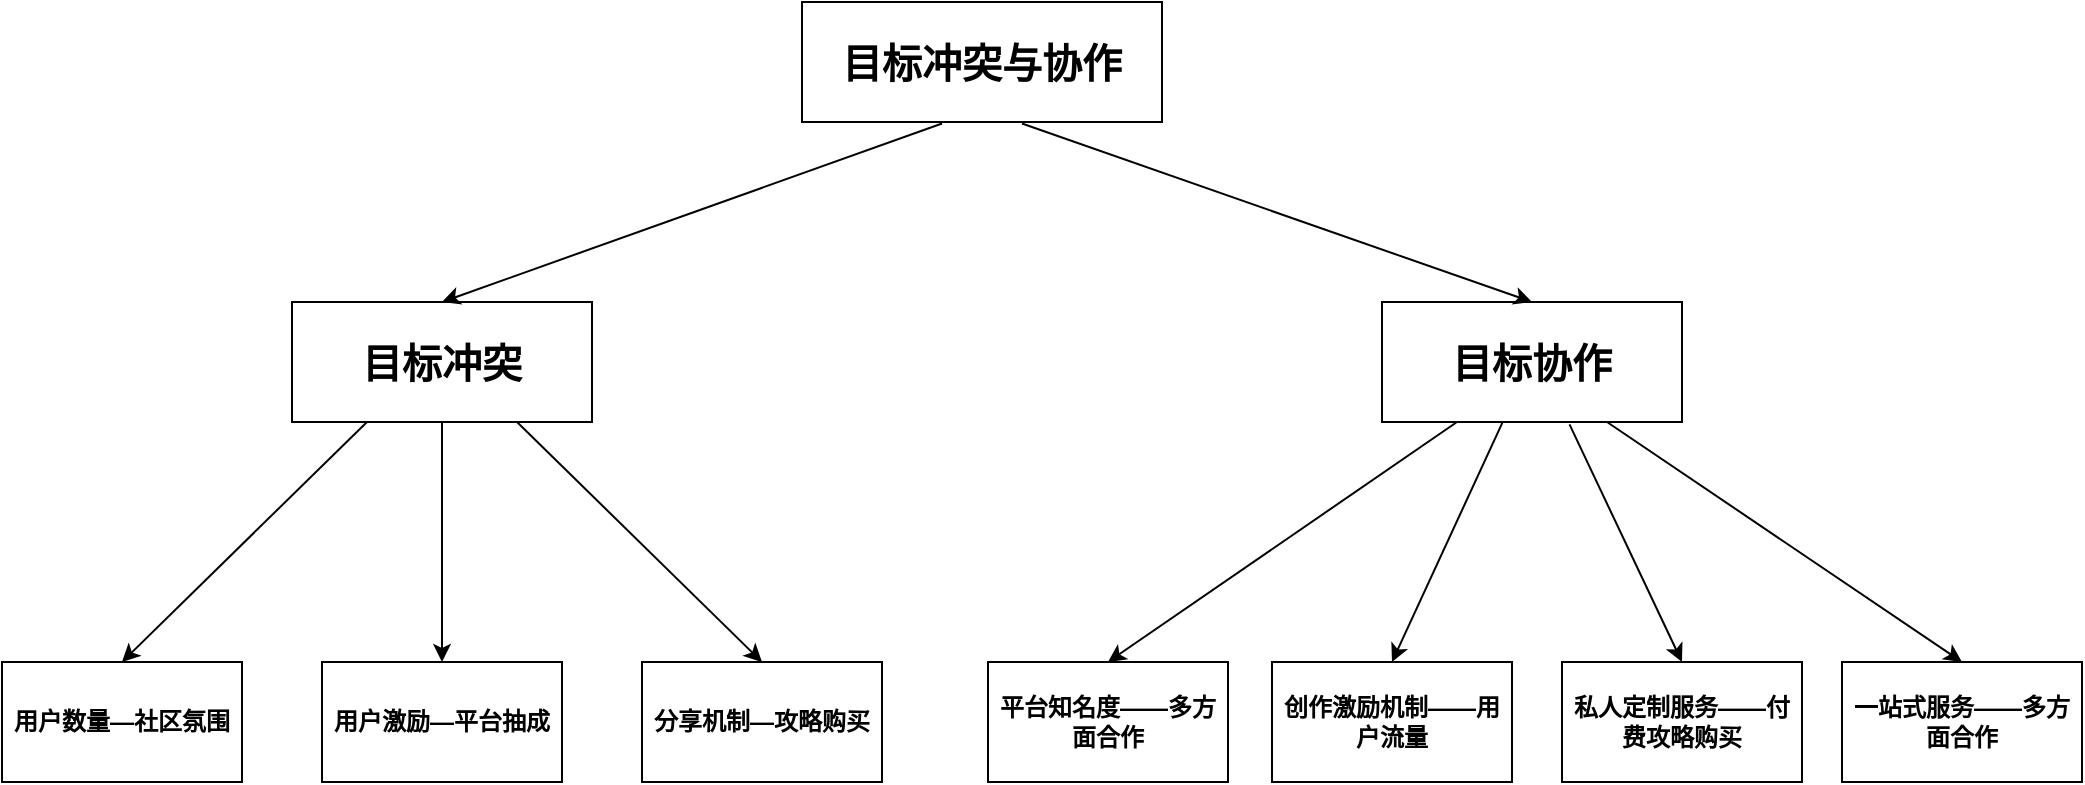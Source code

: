 <mxfile version="12.2.4"><diagram id="YAmE0E4fgjZrzNX1KhV7"><mxGraphModel dx="1440" dy="587" grid="1" gridSize="10" guides="1" tooltips="1" connect="1" arrows="1" fold="1" page="1" pageScale="1" pageWidth="827" pageHeight="1169" math="0" shadow="0"><root><mxCell id="0"/><mxCell id="1" parent="0"/><mxCell id="2" value="&lt;b&gt;&lt;font style=&quot;font-size: 20px&quot;&gt;目标冲突与协作&lt;/font&gt;&lt;/b&gt;" style="rounded=0;whiteSpace=wrap;html=1;" vertex="1" parent="1"><mxGeometry x="200" y="100" width="180" height="60" as="geometry"/></mxCell><mxCell id="3" value="&lt;font style=&quot;font-size: 20px&quot;&gt;&lt;b&gt;目标冲突&lt;/b&gt;&lt;/font&gt;" style="rounded=0;whiteSpace=wrap;html=1;" vertex="1" parent="1"><mxGeometry x="-55" y="250" width="150" height="60" as="geometry"/></mxCell><mxCell id="4" value="&lt;font style=&quot;font-size: 20px&quot;&gt;&lt;b&gt;目标协作&lt;/b&gt;&lt;/font&gt;" style="rounded=0;whiteSpace=wrap;html=1;" vertex="1" parent="1"><mxGeometry x="490" y="250" width="150" height="60" as="geometry"/></mxCell><mxCell id="5" value="" style="endArrow=classic;html=1;exitX=0.389;exitY=1.013;exitDx=0;exitDy=0;entryX=0.5;entryY=0;entryDx=0;entryDy=0;exitPerimeter=0;" edge="1" parent="1" source="2" target="3"><mxGeometry width="50" height="50" relative="1" as="geometry"><mxPoint x="50" y="170" as="sourcePoint"/><mxPoint x="100" y="120" as="targetPoint"/></mxGeometry></mxCell><mxCell id="6" value="" style="endArrow=classic;html=1;entryX=0.5;entryY=0;entryDx=0;entryDy=0;exitX=0.611;exitY=1.013;exitDx=0;exitDy=0;exitPerimeter=0;" edge="1" parent="1" source="2" target="4"><mxGeometry width="50" height="50" relative="1" as="geometry"><mxPoint x="290" y="230" as="sourcePoint"/><mxPoint x="400" y="350" as="targetPoint"/></mxGeometry></mxCell><mxCell id="7" value="&lt;b&gt;用户数量—社区氛围&lt;/b&gt;" style="rounded=0;whiteSpace=wrap;html=1;" vertex="1" parent="1"><mxGeometry x="-200" y="430" width="120" height="60" as="geometry"/></mxCell><mxCell id="8" value="&lt;b&gt;用户激励—平台抽成&lt;/b&gt;" style="rounded=0;whiteSpace=wrap;html=1;" vertex="1" parent="1"><mxGeometry x="-40" y="430" width="120" height="60" as="geometry"/></mxCell><mxCell id="9" value="&lt;b&gt;分享机制—攻略购买&lt;/b&gt;" style="rounded=0;whiteSpace=wrap;html=1;" vertex="1" parent="1"><mxGeometry x="120" y="430" width="120" height="60" as="geometry"/></mxCell><mxCell id="10" value="&lt;b&gt;平台知名度——多方面合作&lt;/b&gt;" style="rounded=0;whiteSpace=wrap;html=1;" vertex="1" parent="1"><mxGeometry x="293" y="430" width="120" height="60" as="geometry"/></mxCell><mxCell id="11" value="" style="endArrow=classic;html=1;exitX=0.25;exitY=1;exitDx=0;exitDy=0;entryX=0.5;entryY=0;entryDx=0;entryDy=0;" edge="1" parent="1" source="3" target="7"><mxGeometry width="50" height="50" relative="1" as="geometry"><mxPoint x="-140" y="320" as="sourcePoint"/><mxPoint x="-90" y="270" as="targetPoint"/></mxGeometry></mxCell><mxCell id="12" value="" style="endArrow=classic;html=1;exitX=0.5;exitY=1;exitDx=0;exitDy=0;" edge="1" parent="1" source="3" target="8"><mxGeometry width="50" height="50" relative="1" as="geometry"><mxPoint x="-200" y="560" as="sourcePoint"/><mxPoint x="-150" y="510" as="targetPoint"/></mxGeometry></mxCell><mxCell id="13" value="" style="endArrow=classic;html=1;exitX=0.75;exitY=1;exitDx=0;exitDy=0;entryX=0.5;entryY=0;entryDx=0;entryDy=0;" edge="1" parent="1" source="3" target="9"><mxGeometry width="50" height="50" relative="1" as="geometry"><mxPoint x="-25" y="580" as="sourcePoint"/><mxPoint x="25" y="530" as="targetPoint"/></mxGeometry></mxCell><mxCell id="14" value="&lt;b&gt;创作激励机制——用户流量&lt;/b&gt;" style="rounded=0;whiteSpace=wrap;html=1;" vertex="1" parent="1"><mxGeometry x="435" y="430" width="120" height="60" as="geometry"/></mxCell><mxCell id="15" value="&lt;b&gt;私人定制服务——付费攻略购买&lt;/b&gt;" style="rounded=0;whiteSpace=wrap;html=1;" vertex="1" parent="1"><mxGeometry x="580" y="430" width="120" height="60" as="geometry"/></mxCell><mxCell id="16" value="&lt;b&gt;一站式服务——多方面合作&lt;/b&gt;" style="rounded=0;whiteSpace=wrap;html=1;" vertex="1" parent="1"><mxGeometry x="720" y="430" width="120" height="60" as="geometry"/></mxCell><mxCell id="17" value="" style="endArrow=classic;html=1;exitX=0.25;exitY=1;exitDx=0;exitDy=0;entryX=0.5;entryY=0;entryDx=0;entryDy=0;" edge="1" parent="1" source="4" target="10"><mxGeometry width="50" height="50" relative="1" as="geometry"><mxPoint x="380" y="560" as="sourcePoint"/><mxPoint x="430" y="510" as="targetPoint"/></mxGeometry></mxCell><mxCell id="18" value="" style="endArrow=classic;html=1;exitX=0.401;exitY=1.007;exitDx=0;exitDy=0;exitPerimeter=0;entryX=0.5;entryY=0;entryDx=0;entryDy=0;" edge="1" parent="1" source="4" target="14"><mxGeometry width="50" height="50" relative="1" as="geometry"><mxPoint x="370" y="560" as="sourcePoint"/><mxPoint x="420" y="510" as="targetPoint"/></mxGeometry></mxCell><mxCell id="19" value="" style="endArrow=classic;html=1;entryX=0.5;entryY=0;entryDx=0;entryDy=0;exitX=0.625;exitY=1.02;exitDx=0;exitDy=0;exitPerimeter=0;" edge="1" parent="1" source="4" target="15"><mxGeometry width="50" height="50" relative="1" as="geometry"><mxPoint x="580" y="320" as="sourcePoint"/><mxPoint x="580" y="490" as="targetPoint"/></mxGeometry></mxCell><mxCell id="20" value="" style="endArrow=classic;html=1;exitX=0.75;exitY=1;exitDx=0;exitDy=0;entryX=0.5;entryY=0;entryDx=0;entryDy=0;" edge="1" parent="1" source="4" target="16"><mxGeometry width="50" height="50" relative="1" as="geometry"><mxPoint x="580" y="550" as="sourcePoint"/><mxPoint x="630" y="500" as="targetPoint"/></mxGeometry></mxCell></root></mxGraphModel></diagram></mxfile>